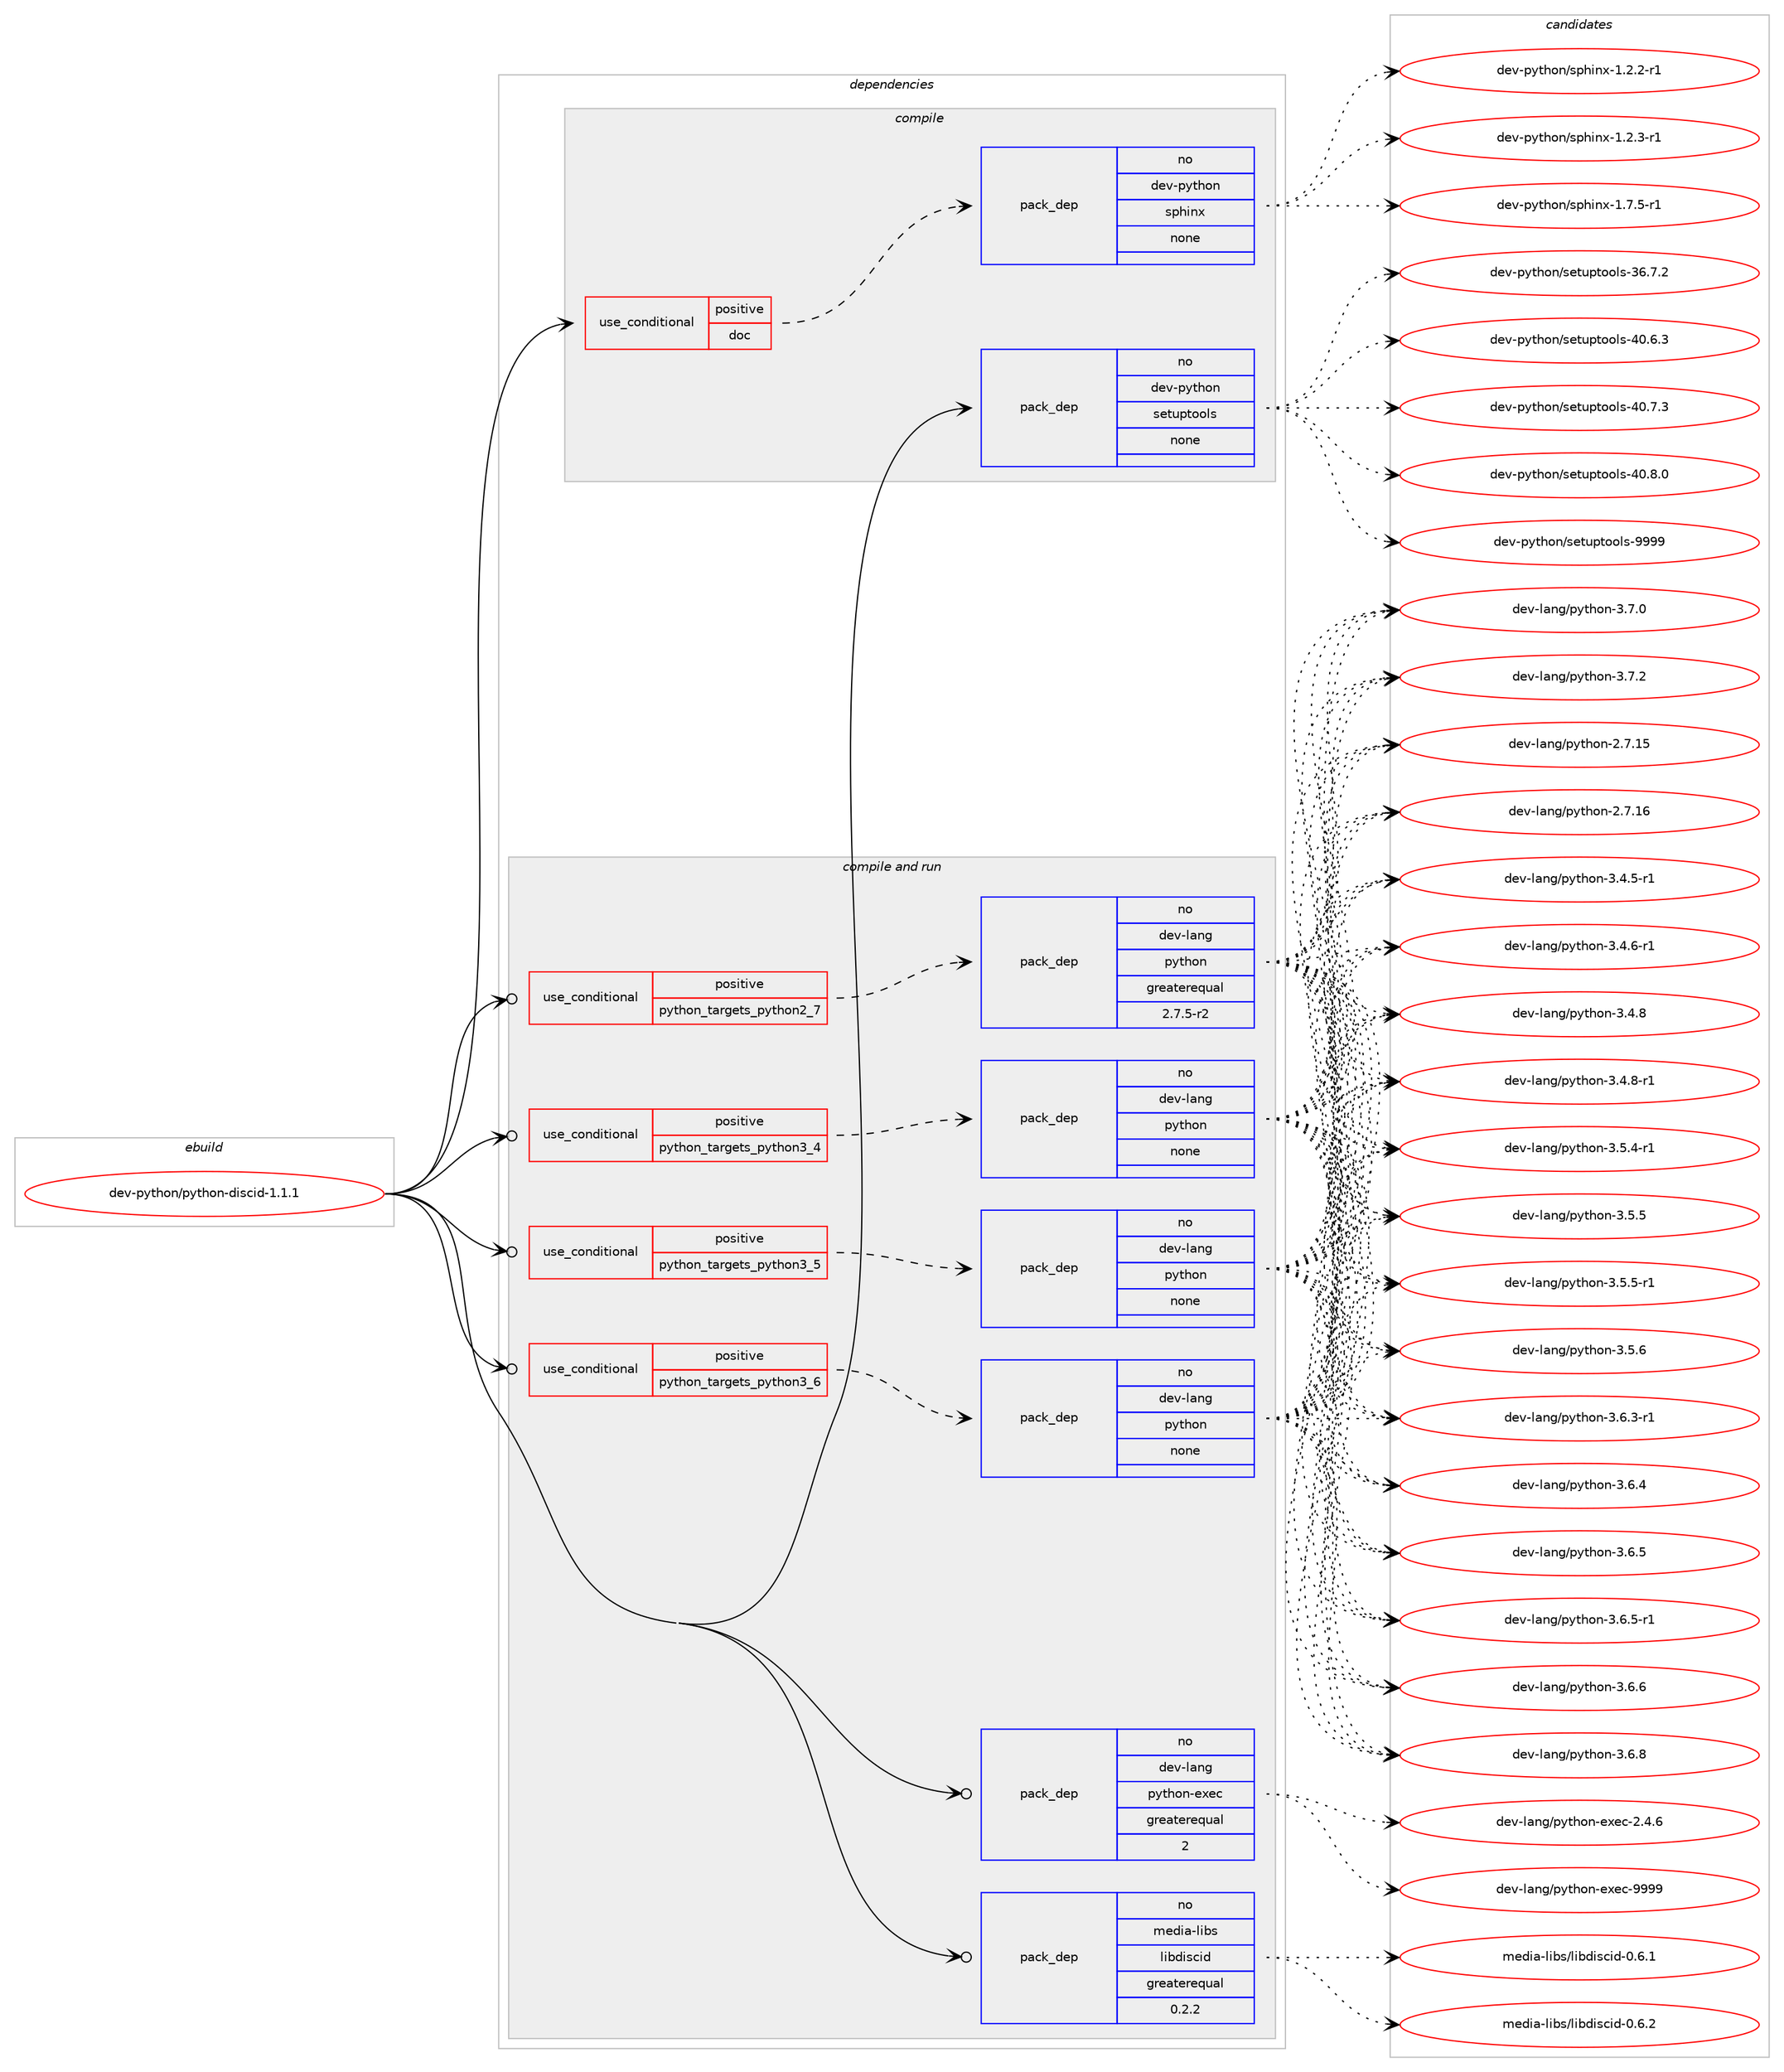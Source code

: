 digraph prolog {

# *************
# Graph options
# *************

newrank=true;
concentrate=true;
compound=true;
graph [rankdir=LR,fontname=Helvetica,fontsize=10,ranksep=1.5];#, ranksep=2.5, nodesep=0.2];
edge  [arrowhead=vee];
node  [fontname=Helvetica,fontsize=10];

# **********
# The ebuild
# **********

subgraph cluster_leftcol {
color=gray;
rank=same;
label=<<i>ebuild</i>>;
id [label="dev-python/python-discid-1.1.1", color=red, width=4, href="../dev-python/python-discid-1.1.1.svg"];
}

# ****************
# The dependencies
# ****************

subgraph cluster_midcol {
color=gray;
label=<<i>dependencies</i>>;
subgraph cluster_compile {
fillcolor="#eeeeee";
style=filled;
label=<<i>compile</i>>;
subgraph cond382562 {
dependency1434673 [label=<<TABLE BORDER="0" CELLBORDER="1" CELLSPACING="0" CELLPADDING="4"><TR><TD ROWSPAN="3" CELLPADDING="10">use_conditional</TD></TR><TR><TD>positive</TD></TR><TR><TD>doc</TD></TR></TABLE>>, shape=none, color=red];
subgraph pack1028758 {
dependency1434674 [label=<<TABLE BORDER="0" CELLBORDER="1" CELLSPACING="0" CELLPADDING="4" WIDTH="220"><TR><TD ROWSPAN="6" CELLPADDING="30">pack_dep</TD></TR><TR><TD WIDTH="110">no</TD></TR><TR><TD>dev-python</TD></TR><TR><TD>sphinx</TD></TR><TR><TD>none</TD></TR><TR><TD></TD></TR></TABLE>>, shape=none, color=blue];
}
dependency1434673:e -> dependency1434674:w [weight=20,style="dashed",arrowhead="vee"];
}
id:e -> dependency1434673:w [weight=20,style="solid",arrowhead="vee"];
subgraph pack1028759 {
dependency1434675 [label=<<TABLE BORDER="0" CELLBORDER="1" CELLSPACING="0" CELLPADDING="4" WIDTH="220"><TR><TD ROWSPAN="6" CELLPADDING="30">pack_dep</TD></TR><TR><TD WIDTH="110">no</TD></TR><TR><TD>dev-python</TD></TR><TR><TD>setuptools</TD></TR><TR><TD>none</TD></TR><TR><TD></TD></TR></TABLE>>, shape=none, color=blue];
}
id:e -> dependency1434675:w [weight=20,style="solid",arrowhead="vee"];
}
subgraph cluster_compileandrun {
fillcolor="#eeeeee";
style=filled;
label=<<i>compile and run</i>>;
subgraph cond382563 {
dependency1434676 [label=<<TABLE BORDER="0" CELLBORDER="1" CELLSPACING="0" CELLPADDING="4"><TR><TD ROWSPAN="3" CELLPADDING="10">use_conditional</TD></TR><TR><TD>positive</TD></TR><TR><TD>python_targets_python2_7</TD></TR></TABLE>>, shape=none, color=red];
subgraph pack1028760 {
dependency1434677 [label=<<TABLE BORDER="0" CELLBORDER="1" CELLSPACING="0" CELLPADDING="4" WIDTH="220"><TR><TD ROWSPAN="6" CELLPADDING="30">pack_dep</TD></TR><TR><TD WIDTH="110">no</TD></TR><TR><TD>dev-lang</TD></TR><TR><TD>python</TD></TR><TR><TD>greaterequal</TD></TR><TR><TD>2.7.5-r2</TD></TR></TABLE>>, shape=none, color=blue];
}
dependency1434676:e -> dependency1434677:w [weight=20,style="dashed",arrowhead="vee"];
}
id:e -> dependency1434676:w [weight=20,style="solid",arrowhead="odotvee"];
subgraph cond382564 {
dependency1434678 [label=<<TABLE BORDER="0" CELLBORDER="1" CELLSPACING="0" CELLPADDING="4"><TR><TD ROWSPAN="3" CELLPADDING="10">use_conditional</TD></TR><TR><TD>positive</TD></TR><TR><TD>python_targets_python3_4</TD></TR></TABLE>>, shape=none, color=red];
subgraph pack1028761 {
dependency1434679 [label=<<TABLE BORDER="0" CELLBORDER="1" CELLSPACING="0" CELLPADDING="4" WIDTH="220"><TR><TD ROWSPAN="6" CELLPADDING="30">pack_dep</TD></TR><TR><TD WIDTH="110">no</TD></TR><TR><TD>dev-lang</TD></TR><TR><TD>python</TD></TR><TR><TD>none</TD></TR><TR><TD></TD></TR></TABLE>>, shape=none, color=blue];
}
dependency1434678:e -> dependency1434679:w [weight=20,style="dashed",arrowhead="vee"];
}
id:e -> dependency1434678:w [weight=20,style="solid",arrowhead="odotvee"];
subgraph cond382565 {
dependency1434680 [label=<<TABLE BORDER="0" CELLBORDER="1" CELLSPACING="0" CELLPADDING="4"><TR><TD ROWSPAN="3" CELLPADDING="10">use_conditional</TD></TR><TR><TD>positive</TD></TR><TR><TD>python_targets_python3_5</TD></TR></TABLE>>, shape=none, color=red];
subgraph pack1028762 {
dependency1434681 [label=<<TABLE BORDER="0" CELLBORDER="1" CELLSPACING="0" CELLPADDING="4" WIDTH="220"><TR><TD ROWSPAN="6" CELLPADDING="30">pack_dep</TD></TR><TR><TD WIDTH="110">no</TD></TR><TR><TD>dev-lang</TD></TR><TR><TD>python</TD></TR><TR><TD>none</TD></TR><TR><TD></TD></TR></TABLE>>, shape=none, color=blue];
}
dependency1434680:e -> dependency1434681:w [weight=20,style="dashed",arrowhead="vee"];
}
id:e -> dependency1434680:w [weight=20,style="solid",arrowhead="odotvee"];
subgraph cond382566 {
dependency1434682 [label=<<TABLE BORDER="0" CELLBORDER="1" CELLSPACING="0" CELLPADDING="4"><TR><TD ROWSPAN="3" CELLPADDING="10">use_conditional</TD></TR><TR><TD>positive</TD></TR><TR><TD>python_targets_python3_6</TD></TR></TABLE>>, shape=none, color=red];
subgraph pack1028763 {
dependency1434683 [label=<<TABLE BORDER="0" CELLBORDER="1" CELLSPACING="0" CELLPADDING="4" WIDTH="220"><TR><TD ROWSPAN="6" CELLPADDING="30">pack_dep</TD></TR><TR><TD WIDTH="110">no</TD></TR><TR><TD>dev-lang</TD></TR><TR><TD>python</TD></TR><TR><TD>none</TD></TR><TR><TD></TD></TR></TABLE>>, shape=none, color=blue];
}
dependency1434682:e -> dependency1434683:w [weight=20,style="dashed",arrowhead="vee"];
}
id:e -> dependency1434682:w [weight=20,style="solid",arrowhead="odotvee"];
subgraph pack1028764 {
dependency1434684 [label=<<TABLE BORDER="0" CELLBORDER="1" CELLSPACING="0" CELLPADDING="4" WIDTH="220"><TR><TD ROWSPAN="6" CELLPADDING="30">pack_dep</TD></TR><TR><TD WIDTH="110">no</TD></TR><TR><TD>dev-lang</TD></TR><TR><TD>python-exec</TD></TR><TR><TD>greaterequal</TD></TR><TR><TD>2</TD></TR></TABLE>>, shape=none, color=blue];
}
id:e -> dependency1434684:w [weight=20,style="solid",arrowhead="odotvee"];
subgraph pack1028765 {
dependency1434685 [label=<<TABLE BORDER="0" CELLBORDER="1" CELLSPACING="0" CELLPADDING="4" WIDTH="220"><TR><TD ROWSPAN="6" CELLPADDING="30">pack_dep</TD></TR><TR><TD WIDTH="110">no</TD></TR><TR><TD>media-libs</TD></TR><TR><TD>libdiscid</TD></TR><TR><TD>greaterequal</TD></TR><TR><TD>0.2.2</TD></TR></TABLE>>, shape=none, color=blue];
}
id:e -> dependency1434685:w [weight=20,style="solid",arrowhead="odotvee"];
}
subgraph cluster_run {
fillcolor="#eeeeee";
style=filled;
label=<<i>run</i>>;
}
}

# **************
# The candidates
# **************

subgraph cluster_choices {
rank=same;
color=gray;
label=<<i>candidates</i>>;

subgraph choice1028758 {
color=black;
nodesep=1;
choice10010111845112121116104111110471151121041051101204549465046504511449 [label="dev-python/sphinx-1.2.2-r1", color=red, width=4,href="../dev-python/sphinx-1.2.2-r1.svg"];
choice10010111845112121116104111110471151121041051101204549465046514511449 [label="dev-python/sphinx-1.2.3-r1", color=red, width=4,href="../dev-python/sphinx-1.2.3-r1.svg"];
choice10010111845112121116104111110471151121041051101204549465546534511449 [label="dev-python/sphinx-1.7.5-r1", color=red, width=4,href="../dev-python/sphinx-1.7.5-r1.svg"];
dependency1434674:e -> choice10010111845112121116104111110471151121041051101204549465046504511449:w [style=dotted,weight="100"];
dependency1434674:e -> choice10010111845112121116104111110471151121041051101204549465046514511449:w [style=dotted,weight="100"];
dependency1434674:e -> choice10010111845112121116104111110471151121041051101204549465546534511449:w [style=dotted,weight="100"];
}
subgraph choice1028759 {
color=black;
nodesep=1;
choice100101118451121211161041111104711510111611711211611111110811545515446554650 [label="dev-python/setuptools-36.7.2", color=red, width=4,href="../dev-python/setuptools-36.7.2.svg"];
choice100101118451121211161041111104711510111611711211611111110811545524846544651 [label="dev-python/setuptools-40.6.3", color=red, width=4,href="../dev-python/setuptools-40.6.3.svg"];
choice100101118451121211161041111104711510111611711211611111110811545524846554651 [label="dev-python/setuptools-40.7.3", color=red, width=4,href="../dev-python/setuptools-40.7.3.svg"];
choice100101118451121211161041111104711510111611711211611111110811545524846564648 [label="dev-python/setuptools-40.8.0", color=red, width=4,href="../dev-python/setuptools-40.8.0.svg"];
choice10010111845112121116104111110471151011161171121161111111081154557575757 [label="dev-python/setuptools-9999", color=red, width=4,href="../dev-python/setuptools-9999.svg"];
dependency1434675:e -> choice100101118451121211161041111104711510111611711211611111110811545515446554650:w [style=dotted,weight="100"];
dependency1434675:e -> choice100101118451121211161041111104711510111611711211611111110811545524846544651:w [style=dotted,weight="100"];
dependency1434675:e -> choice100101118451121211161041111104711510111611711211611111110811545524846554651:w [style=dotted,weight="100"];
dependency1434675:e -> choice100101118451121211161041111104711510111611711211611111110811545524846564648:w [style=dotted,weight="100"];
dependency1434675:e -> choice10010111845112121116104111110471151011161171121161111111081154557575757:w [style=dotted,weight="100"];
}
subgraph choice1028760 {
color=black;
nodesep=1;
choice10010111845108971101034711212111610411111045504655464953 [label="dev-lang/python-2.7.15", color=red, width=4,href="../dev-lang/python-2.7.15.svg"];
choice10010111845108971101034711212111610411111045504655464954 [label="dev-lang/python-2.7.16", color=red, width=4,href="../dev-lang/python-2.7.16.svg"];
choice1001011184510897110103471121211161041111104551465246534511449 [label="dev-lang/python-3.4.5-r1", color=red, width=4,href="../dev-lang/python-3.4.5-r1.svg"];
choice1001011184510897110103471121211161041111104551465246544511449 [label="dev-lang/python-3.4.6-r1", color=red, width=4,href="../dev-lang/python-3.4.6-r1.svg"];
choice100101118451089711010347112121116104111110455146524656 [label="dev-lang/python-3.4.8", color=red, width=4,href="../dev-lang/python-3.4.8.svg"];
choice1001011184510897110103471121211161041111104551465246564511449 [label="dev-lang/python-3.4.8-r1", color=red, width=4,href="../dev-lang/python-3.4.8-r1.svg"];
choice1001011184510897110103471121211161041111104551465346524511449 [label="dev-lang/python-3.5.4-r1", color=red, width=4,href="../dev-lang/python-3.5.4-r1.svg"];
choice100101118451089711010347112121116104111110455146534653 [label="dev-lang/python-3.5.5", color=red, width=4,href="../dev-lang/python-3.5.5.svg"];
choice1001011184510897110103471121211161041111104551465346534511449 [label="dev-lang/python-3.5.5-r1", color=red, width=4,href="../dev-lang/python-3.5.5-r1.svg"];
choice100101118451089711010347112121116104111110455146534654 [label="dev-lang/python-3.5.6", color=red, width=4,href="../dev-lang/python-3.5.6.svg"];
choice1001011184510897110103471121211161041111104551465446514511449 [label="dev-lang/python-3.6.3-r1", color=red, width=4,href="../dev-lang/python-3.6.3-r1.svg"];
choice100101118451089711010347112121116104111110455146544652 [label="dev-lang/python-3.6.4", color=red, width=4,href="../dev-lang/python-3.6.4.svg"];
choice100101118451089711010347112121116104111110455146544653 [label="dev-lang/python-3.6.5", color=red, width=4,href="../dev-lang/python-3.6.5.svg"];
choice1001011184510897110103471121211161041111104551465446534511449 [label="dev-lang/python-3.6.5-r1", color=red, width=4,href="../dev-lang/python-3.6.5-r1.svg"];
choice100101118451089711010347112121116104111110455146544654 [label="dev-lang/python-3.6.6", color=red, width=4,href="../dev-lang/python-3.6.6.svg"];
choice100101118451089711010347112121116104111110455146544656 [label="dev-lang/python-3.6.8", color=red, width=4,href="../dev-lang/python-3.6.8.svg"];
choice100101118451089711010347112121116104111110455146554648 [label="dev-lang/python-3.7.0", color=red, width=4,href="../dev-lang/python-3.7.0.svg"];
choice100101118451089711010347112121116104111110455146554650 [label="dev-lang/python-3.7.2", color=red, width=4,href="../dev-lang/python-3.7.2.svg"];
dependency1434677:e -> choice10010111845108971101034711212111610411111045504655464953:w [style=dotted,weight="100"];
dependency1434677:e -> choice10010111845108971101034711212111610411111045504655464954:w [style=dotted,weight="100"];
dependency1434677:e -> choice1001011184510897110103471121211161041111104551465246534511449:w [style=dotted,weight="100"];
dependency1434677:e -> choice1001011184510897110103471121211161041111104551465246544511449:w [style=dotted,weight="100"];
dependency1434677:e -> choice100101118451089711010347112121116104111110455146524656:w [style=dotted,weight="100"];
dependency1434677:e -> choice1001011184510897110103471121211161041111104551465246564511449:w [style=dotted,weight="100"];
dependency1434677:e -> choice1001011184510897110103471121211161041111104551465346524511449:w [style=dotted,weight="100"];
dependency1434677:e -> choice100101118451089711010347112121116104111110455146534653:w [style=dotted,weight="100"];
dependency1434677:e -> choice1001011184510897110103471121211161041111104551465346534511449:w [style=dotted,weight="100"];
dependency1434677:e -> choice100101118451089711010347112121116104111110455146534654:w [style=dotted,weight="100"];
dependency1434677:e -> choice1001011184510897110103471121211161041111104551465446514511449:w [style=dotted,weight="100"];
dependency1434677:e -> choice100101118451089711010347112121116104111110455146544652:w [style=dotted,weight="100"];
dependency1434677:e -> choice100101118451089711010347112121116104111110455146544653:w [style=dotted,weight="100"];
dependency1434677:e -> choice1001011184510897110103471121211161041111104551465446534511449:w [style=dotted,weight="100"];
dependency1434677:e -> choice100101118451089711010347112121116104111110455146544654:w [style=dotted,weight="100"];
dependency1434677:e -> choice100101118451089711010347112121116104111110455146544656:w [style=dotted,weight="100"];
dependency1434677:e -> choice100101118451089711010347112121116104111110455146554648:w [style=dotted,weight="100"];
dependency1434677:e -> choice100101118451089711010347112121116104111110455146554650:w [style=dotted,weight="100"];
}
subgraph choice1028761 {
color=black;
nodesep=1;
choice10010111845108971101034711212111610411111045504655464953 [label="dev-lang/python-2.7.15", color=red, width=4,href="../dev-lang/python-2.7.15.svg"];
choice10010111845108971101034711212111610411111045504655464954 [label="dev-lang/python-2.7.16", color=red, width=4,href="../dev-lang/python-2.7.16.svg"];
choice1001011184510897110103471121211161041111104551465246534511449 [label="dev-lang/python-3.4.5-r1", color=red, width=4,href="../dev-lang/python-3.4.5-r1.svg"];
choice1001011184510897110103471121211161041111104551465246544511449 [label="dev-lang/python-3.4.6-r1", color=red, width=4,href="../dev-lang/python-3.4.6-r1.svg"];
choice100101118451089711010347112121116104111110455146524656 [label="dev-lang/python-3.4.8", color=red, width=4,href="../dev-lang/python-3.4.8.svg"];
choice1001011184510897110103471121211161041111104551465246564511449 [label="dev-lang/python-3.4.8-r1", color=red, width=4,href="../dev-lang/python-3.4.8-r1.svg"];
choice1001011184510897110103471121211161041111104551465346524511449 [label="dev-lang/python-3.5.4-r1", color=red, width=4,href="../dev-lang/python-3.5.4-r1.svg"];
choice100101118451089711010347112121116104111110455146534653 [label="dev-lang/python-3.5.5", color=red, width=4,href="../dev-lang/python-3.5.5.svg"];
choice1001011184510897110103471121211161041111104551465346534511449 [label="dev-lang/python-3.5.5-r1", color=red, width=4,href="../dev-lang/python-3.5.5-r1.svg"];
choice100101118451089711010347112121116104111110455146534654 [label="dev-lang/python-3.5.6", color=red, width=4,href="../dev-lang/python-3.5.6.svg"];
choice1001011184510897110103471121211161041111104551465446514511449 [label="dev-lang/python-3.6.3-r1", color=red, width=4,href="../dev-lang/python-3.6.3-r1.svg"];
choice100101118451089711010347112121116104111110455146544652 [label="dev-lang/python-3.6.4", color=red, width=4,href="../dev-lang/python-3.6.4.svg"];
choice100101118451089711010347112121116104111110455146544653 [label="dev-lang/python-3.6.5", color=red, width=4,href="../dev-lang/python-3.6.5.svg"];
choice1001011184510897110103471121211161041111104551465446534511449 [label="dev-lang/python-3.6.5-r1", color=red, width=4,href="../dev-lang/python-3.6.5-r1.svg"];
choice100101118451089711010347112121116104111110455146544654 [label="dev-lang/python-3.6.6", color=red, width=4,href="../dev-lang/python-3.6.6.svg"];
choice100101118451089711010347112121116104111110455146544656 [label="dev-lang/python-3.6.8", color=red, width=4,href="../dev-lang/python-3.6.8.svg"];
choice100101118451089711010347112121116104111110455146554648 [label="dev-lang/python-3.7.0", color=red, width=4,href="../dev-lang/python-3.7.0.svg"];
choice100101118451089711010347112121116104111110455146554650 [label="dev-lang/python-3.7.2", color=red, width=4,href="../dev-lang/python-3.7.2.svg"];
dependency1434679:e -> choice10010111845108971101034711212111610411111045504655464953:w [style=dotted,weight="100"];
dependency1434679:e -> choice10010111845108971101034711212111610411111045504655464954:w [style=dotted,weight="100"];
dependency1434679:e -> choice1001011184510897110103471121211161041111104551465246534511449:w [style=dotted,weight="100"];
dependency1434679:e -> choice1001011184510897110103471121211161041111104551465246544511449:w [style=dotted,weight="100"];
dependency1434679:e -> choice100101118451089711010347112121116104111110455146524656:w [style=dotted,weight="100"];
dependency1434679:e -> choice1001011184510897110103471121211161041111104551465246564511449:w [style=dotted,weight="100"];
dependency1434679:e -> choice1001011184510897110103471121211161041111104551465346524511449:w [style=dotted,weight="100"];
dependency1434679:e -> choice100101118451089711010347112121116104111110455146534653:w [style=dotted,weight="100"];
dependency1434679:e -> choice1001011184510897110103471121211161041111104551465346534511449:w [style=dotted,weight="100"];
dependency1434679:e -> choice100101118451089711010347112121116104111110455146534654:w [style=dotted,weight="100"];
dependency1434679:e -> choice1001011184510897110103471121211161041111104551465446514511449:w [style=dotted,weight="100"];
dependency1434679:e -> choice100101118451089711010347112121116104111110455146544652:w [style=dotted,weight="100"];
dependency1434679:e -> choice100101118451089711010347112121116104111110455146544653:w [style=dotted,weight="100"];
dependency1434679:e -> choice1001011184510897110103471121211161041111104551465446534511449:w [style=dotted,weight="100"];
dependency1434679:e -> choice100101118451089711010347112121116104111110455146544654:w [style=dotted,weight="100"];
dependency1434679:e -> choice100101118451089711010347112121116104111110455146544656:w [style=dotted,weight="100"];
dependency1434679:e -> choice100101118451089711010347112121116104111110455146554648:w [style=dotted,weight="100"];
dependency1434679:e -> choice100101118451089711010347112121116104111110455146554650:w [style=dotted,weight="100"];
}
subgraph choice1028762 {
color=black;
nodesep=1;
choice10010111845108971101034711212111610411111045504655464953 [label="dev-lang/python-2.7.15", color=red, width=4,href="../dev-lang/python-2.7.15.svg"];
choice10010111845108971101034711212111610411111045504655464954 [label="dev-lang/python-2.7.16", color=red, width=4,href="../dev-lang/python-2.7.16.svg"];
choice1001011184510897110103471121211161041111104551465246534511449 [label="dev-lang/python-3.4.5-r1", color=red, width=4,href="../dev-lang/python-3.4.5-r1.svg"];
choice1001011184510897110103471121211161041111104551465246544511449 [label="dev-lang/python-3.4.6-r1", color=red, width=4,href="../dev-lang/python-3.4.6-r1.svg"];
choice100101118451089711010347112121116104111110455146524656 [label="dev-lang/python-3.4.8", color=red, width=4,href="../dev-lang/python-3.4.8.svg"];
choice1001011184510897110103471121211161041111104551465246564511449 [label="dev-lang/python-3.4.8-r1", color=red, width=4,href="../dev-lang/python-3.4.8-r1.svg"];
choice1001011184510897110103471121211161041111104551465346524511449 [label="dev-lang/python-3.5.4-r1", color=red, width=4,href="../dev-lang/python-3.5.4-r1.svg"];
choice100101118451089711010347112121116104111110455146534653 [label="dev-lang/python-3.5.5", color=red, width=4,href="../dev-lang/python-3.5.5.svg"];
choice1001011184510897110103471121211161041111104551465346534511449 [label="dev-lang/python-3.5.5-r1", color=red, width=4,href="../dev-lang/python-3.5.5-r1.svg"];
choice100101118451089711010347112121116104111110455146534654 [label="dev-lang/python-3.5.6", color=red, width=4,href="../dev-lang/python-3.5.6.svg"];
choice1001011184510897110103471121211161041111104551465446514511449 [label="dev-lang/python-3.6.3-r1", color=red, width=4,href="../dev-lang/python-3.6.3-r1.svg"];
choice100101118451089711010347112121116104111110455146544652 [label="dev-lang/python-3.6.4", color=red, width=4,href="../dev-lang/python-3.6.4.svg"];
choice100101118451089711010347112121116104111110455146544653 [label="dev-lang/python-3.6.5", color=red, width=4,href="../dev-lang/python-3.6.5.svg"];
choice1001011184510897110103471121211161041111104551465446534511449 [label="dev-lang/python-3.6.5-r1", color=red, width=4,href="../dev-lang/python-3.6.5-r1.svg"];
choice100101118451089711010347112121116104111110455146544654 [label="dev-lang/python-3.6.6", color=red, width=4,href="../dev-lang/python-3.6.6.svg"];
choice100101118451089711010347112121116104111110455146544656 [label="dev-lang/python-3.6.8", color=red, width=4,href="../dev-lang/python-3.6.8.svg"];
choice100101118451089711010347112121116104111110455146554648 [label="dev-lang/python-3.7.0", color=red, width=4,href="../dev-lang/python-3.7.0.svg"];
choice100101118451089711010347112121116104111110455146554650 [label="dev-lang/python-3.7.2", color=red, width=4,href="../dev-lang/python-3.7.2.svg"];
dependency1434681:e -> choice10010111845108971101034711212111610411111045504655464953:w [style=dotted,weight="100"];
dependency1434681:e -> choice10010111845108971101034711212111610411111045504655464954:w [style=dotted,weight="100"];
dependency1434681:e -> choice1001011184510897110103471121211161041111104551465246534511449:w [style=dotted,weight="100"];
dependency1434681:e -> choice1001011184510897110103471121211161041111104551465246544511449:w [style=dotted,weight="100"];
dependency1434681:e -> choice100101118451089711010347112121116104111110455146524656:w [style=dotted,weight="100"];
dependency1434681:e -> choice1001011184510897110103471121211161041111104551465246564511449:w [style=dotted,weight="100"];
dependency1434681:e -> choice1001011184510897110103471121211161041111104551465346524511449:w [style=dotted,weight="100"];
dependency1434681:e -> choice100101118451089711010347112121116104111110455146534653:w [style=dotted,weight="100"];
dependency1434681:e -> choice1001011184510897110103471121211161041111104551465346534511449:w [style=dotted,weight="100"];
dependency1434681:e -> choice100101118451089711010347112121116104111110455146534654:w [style=dotted,weight="100"];
dependency1434681:e -> choice1001011184510897110103471121211161041111104551465446514511449:w [style=dotted,weight="100"];
dependency1434681:e -> choice100101118451089711010347112121116104111110455146544652:w [style=dotted,weight="100"];
dependency1434681:e -> choice100101118451089711010347112121116104111110455146544653:w [style=dotted,weight="100"];
dependency1434681:e -> choice1001011184510897110103471121211161041111104551465446534511449:w [style=dotted,weight="100"];
dependency1434681:e -> choice100101118451089711010347112121116104111110455146544654:w [style=dotted,weight="100"];
dependency1434681:e -> choice100101118451089711010347112121116104111110455146544656:w [style=dotted,weight="100"];
dependency1434681:e -> choice100101118451089711010347112121116104111110455146554648:w [style=dotted,weight="100"];
dependency1434681:e -> choice100101118451089711010347112121116104111110455146554650:w [style=dotted,weight="100"];
}
subgraph choice1028763 {
color=black;
nodesep=1;
choice10010111845108971101034711212111610411111045504655464953 [label="dev-lang/python-2.7.15", color=red, width=4,href="../dev-lang/python-2.7.15.svg"];
choice10010111845108971101034711212111610411111045504655464954 [label="dev-lang/python-2.7.16", color=red, width=4,href="../dev-lang/python-2.7.16.svg"];
choice1001011184510897110103471121211161041111104551465246534511449 [label="dev-lang/python-3.4.5-r1", color=red, width=4,href="../dev-lang/python-3.4.5-r1.svg"];
choice1001011184510897110103471121211161041111104551465246544511449 [label="dev-lang/python-3.4.6-r1", color=red, width=4,href="../dev-lang/python-3.4.6-r1.svg"];
choice100101118451089711010347112121116104111110455146524656 [label="dev-lang/python-3.4.8", color=red, width=4,href="../dev-lang/python-3.4.8.svg"];
choice1001011184510897110103471121211161041111104551465246564511449 [label="dev-lang/python-3.4.8-r1", color=red, width=4,href="../dev-lang/python-3.4.8-r1.svg"];
choice1001011184510897110103471121211161041111104551465346524511449 [label="dev-lang/python-3.5.4-r1", color=red, width=4,href="../dev-lang/python-3.5.4-r1.svg"];
choice100101118451089711010347112121116104111110455146534653 [label="dev-lang/python-3.5.5", color=red, width=4,href="../dev-lang/python-3.5.5.svg"];
choice1001011184510897110103471121211161041111104551465346534511449 [label="dev-lang/python-3.5.5-r1", color=red, width=4,href="../dev-lang/python-3.5.5-r1.svg"];
choice100101118451089711010347112121116104111110455146534654 [label="dev-lang/python-3.5.6", color=red, width=4,href="../dev-lang/python-3.5.6.svg"];
choice1001011184510897110103471121211161041111104551465446514511449 [label="dev-lang/python-3.6.3-r1", color=red, width=4,href="../dev-lang/python-3.6.3-r1.svg"];
choice100101118451089711010347112121116104111110455146544652 [label="dev-lang/python-3.6.4", color=red, width=4,href="../dev-lang/python-3.6.4.svg"];
choice100101118451089711010347112121116104111110455146544653 [label="dev-lang/python-3.6.5", color=red, width=4,href="../dev-lang/python-3.6.5.svg"];
choice1001011184510897110103471121211161041111104551465446534511449 [label="dev-lang/python-3.6.5-r1", color=red, width=4,href="../dev-lang/python-3.6.5-r1.svg"];
choice100101118451089711010347112121116104111110455146544654 [label="dev-lang/python-3.6.6", color=red, width=4,href="../dev-lang/python-3.6.6.svg"];
choice100101118451089711010347112121116104111110455146544656 [label="dev-lang/python-3.6.8", color=red, width=4,href="../dev-lang/python-3.6.8.svg"];
choice100101118451089711010347112121116104111110455146554648 [label="dev-lang/python-3.7.0", color=red, width=4,href="../dev-lang/python-3.7.0.svg"];
choice100101118451089711010347112121116104111110455146554650 [label="dev-lang/python-3.7.2", color=red, width=4,href="../dev-lang/python-3.7.2.svg"];
dependency1434683:e -> choice10010111845108971101034711212111610411111045504655464953:w [style=dotted,weight="100"];
dependency1434683:e -> choice10010111845108971101034711212111610411111045504655464954:w [style=dotted,weight="100"];
dependency1434683:e -> choice1001011184510897110103471121211161041111104551465246534511449:w [style=dotted,weight="100"];
dependency1434683:e -> choice1001011184510897110103471121211161041111104551465246544511449:w [style=dotted,weight="100"];
dependency1434683:e -> choice100101118451089711010347112121116104111110455146524656:w [style=dotted,weight="100"];
dependency1434683:e -> choice1001011184510897110103471121211161041111104551465246564511449:w [style=dotted,weight="100"];
dependency1434683:e -> choice1001011184510897110103471121211161041111104551465346524511449:w [style=dotted,weight="100"];
dependency1434683:e -> choice100101118451089711010347112121116104111110455146534653:w [style=dotted,weight="100"];
dependency1434683:e -> choice1001011184510897110103471121211161041111104551465346534511449:w [style=dotted,weight="100"];
dependency1434683:e -> choice100101118451089711010347112121116104111110455146534654:w [style=dotted,weight="100"];
dependency1434683:e -> choice1001011184510897110103471121211161041111104551465446514511449:w [style=dotted,weight="100"];
dependency1434683:e -> choice100101118451089711010347112121116104111110455146544652:w [style=dotted,weight="100"];
dependency1434683:e -> choice100101118451089711010347112121116104111110455146544653:w [style=dotted,weight="100"];
dependency1434683:e -> choice1001011184510897110103471121211161041111104551465446534511449:w [style=dotted,weight="100"];
dependency1434683:e -> choice100101118451089711010347112121116104111110455146544654:w [style=dotted,weight="100"];
dependency1434683:e -> choice100101118451089711010347112121116104111110455146544656:w [style=dotted,weight="100"];
dependency1434683:e -> choice100101118451089711010347112121116104111110455146554648:w [style=dotted,weight="100"];
dependency1434683:e -> choice100101118451089711010347112121116104111110455146554650:w [style=dotted,weight="100"];
}
subgraph choice1028764 {
color=black;
nodesep=1;
choice1001011184510897110103471121211161041111104510112010199455046524654 [label="dev-lang/python-exec-2.4.6", color=red, width=4,href="../dev-lang/python-exec-2.4.6.svg"];
choice10010111845108971101034711212111610411111045101120101994557575757 [label="dev-lang/python-exec-9999", color=red, width=4,href="../dev-lang/python-exec-9999.svg"];
dependency1434684:e -> choice1001011184510897110103471121211161041111104510112010199455046524654:w [style=dotted,weight="100"];
dependency1434684:e -> choice10010111845108971101034711212111610411111045101120101994557575757:w [style=dotted,weight="100"];
}
subgraph choice1028765 {
color=black;
nodesep=1;
choice109101100105974510810598115471081059810010511599105100454846544649 [label="media-libs/libdiscid-0.6.1", color=red, width=4,href="../media-libs/libdiscid-0.6.1.svg"];
choice109101100105974510810598115471081059810010511599105100454846544650 [label="media-libs/libdiscid-0.6.2", color=red, width=4,href="../media-libs/libdiscid-0.6.2.svg"];
dependency1434685:e -> choice109101100105974510810598115471081059810010511599105100454846544649:w [style=dotted,weight="100"];
dependency1434685:e -> choice109101100105974510810598115471081059810010511599105100454846544650:w [style=dotted,weight="100"];
}
}

}
